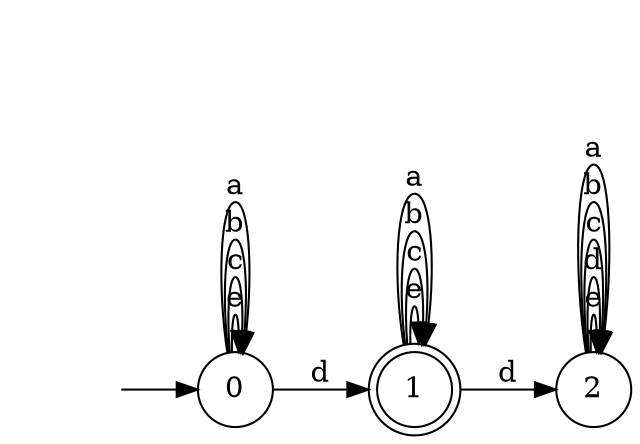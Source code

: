 digraph {
  rankdir=LR;
  0 [label="0", shape = circle];
  0 -> 0 [label="e"];
  0 -> 1 [label="d"];
  0 -> 0 [label="c"];
  0 -> 0 [label="b"];
  0 -> 0 [label="a"];
  1 [label="1", shape = doublecircle];
  1 -> 1 [label="e"];
  1 -> 2 [label="d"];
  1 -> 1 [label="c"];
  1 -> 1 [label="b"];
  1 -> 1 [label="a"];
  2 [label="2", shape = circle];
  2 -> 2 [label="e"];
  2 -> 2 [label="d"];
  2 -> 2 [label="c"];
  2 -> 2 [label="b"];
  2 -> 2 [label="a"];
  3 [label="", shape = plaintext];
  3 -> 0 [label=""];
}
